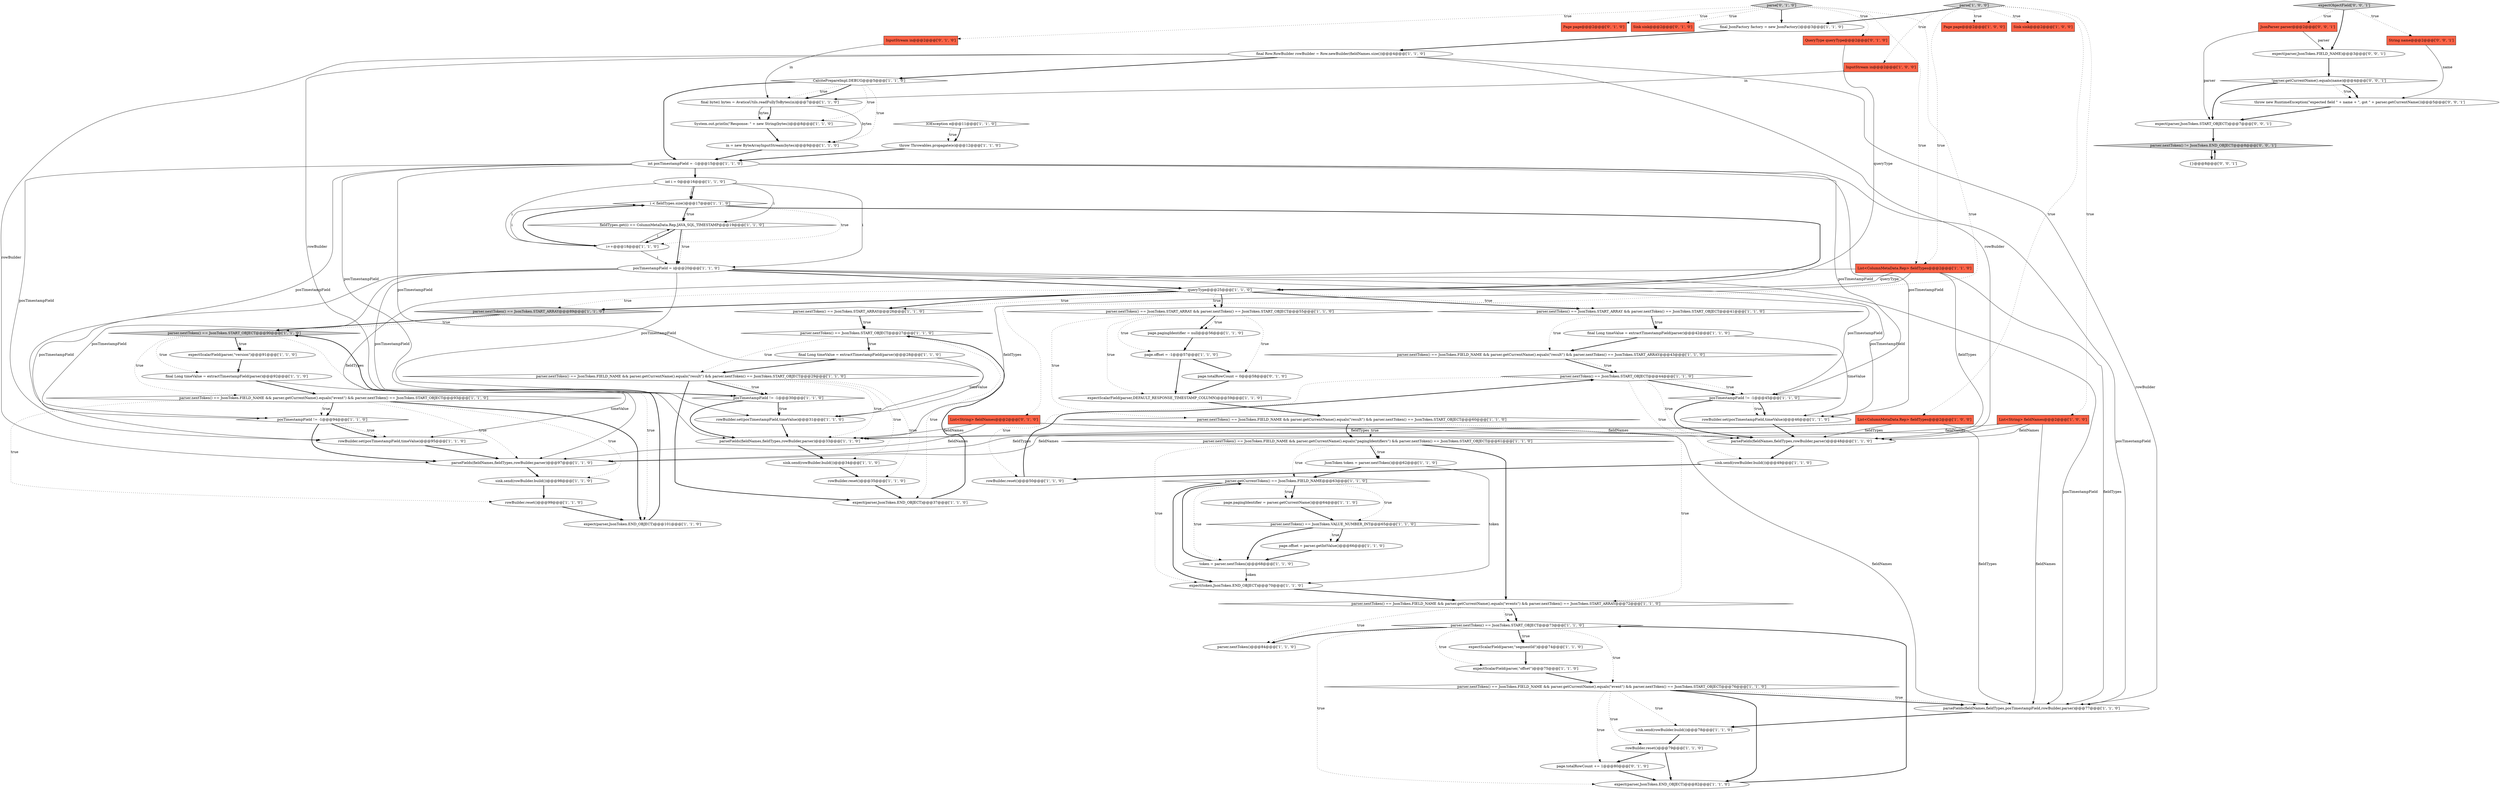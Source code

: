digraph {
79 [style = filled, label = "QueryType queryType@@@2@@@['0', '1', '0']", fillcolor = tomato, shape = box image = "AAA0AAABBB2BBB"];
36 [style = filled, label = "final Long timeValue = extractTimestampField(parser)@@@92@@@['1', '1', '0']", fillcolor = white, shape = ellipse image = "AAA0AAABBB1BBB"];
61 [style = filled, label = "parser.nextToken() == JsonToken.START_OBJECT@@@73@@@['1', '1', '0']", fillcolor = white, shape = diamond image = "AAA0AAABBB1BBB"];
65 [style = filled, label = "rowBuilder.set(posTimestampField,timeValue)@@@31@@@['1', '1', '0']", fillcolor = white, shape = ellipse image = "AAA0AAABBB1BBB"];
23 [style = filled, label = "parseFields(fieldNames,fieldTypes,rowBuilder,parser)@@@48@@@['1', '1', '0']", fillcolor = white, shape = ellipse image = "AAA0AAABBB1BBB"];
48 [style = filled, label = "IOException e@@@11@@@['1', '1', '0']", fillcolor = white, shape = diamond image = "AAA0AAABBB1BBB"];
62 [style = filled, label = "parser.nextToken() == JsonToken.FIELD_NAME && parser.getCurrentName().equals(\"event\") && parser.nextToken() == JsonToken.START_OBJECT@@@76@@@['1', '1', '0']", fillcolor = white, shape = diamond image = "AAA0AAABBB1BBB"];
16 [style = filled, label = "List<String> fieldNames@@@2@@@['1', '0', '0']", fillcolor = tomato, shape = box image = "AAA0AAABBB1BBB"];
30 [style = filled, label = "parseFields(fieldNames,fieldTypes,rowBuilder,parser)@@@97@@@['1', '1', '0']", fillcolor = white, shape = ellipse image = "AAA0AAABBB1BBB"];
54 [style = filled, label = "int posTimestampField = -1@@@15@@@['1', '1', '0']", fillcolor = white, shape = ellipse image = "AAA0AAABBB1BBB"];
28 [style = filled, label = "sink.send(rowBuilder.build())@@@34@@@['1', '1', '0']", fillcolor = white, shape = ellipse image = "AAA0AAABBB1BBB"];
91 [style = filled, label = "JsonParser parser@@@2@@@['0', '0', '1']", fillcolor = tomato, shape = box image = "AAA0AAABBB3BBB"];
6 [style = filled, label = "Page page@@@2@@@['1', '0', '0']", fillcolor = tomato, shape = box image = "AAA0AAABBB1BBB"];
75 [style = filled, label = "List<String> fieldNames@@@2@@@['0', '1', '0']", fillcolor = tomato, shape = box image = "AAA0AAABBB2BBB"];
83 [style = filled, label = "!parser.getCurrentName().equals(name)@@@4@@@['0', '0', '1']", fillcolor = white, shape = diamond image = "AAA0AAABBB3BBB"];
73 [style = filled, label = "page.pagingIdentifier = parser.getCurrentName()@@@64@@@['1', '1', '0']", fillcolor = white, shape = ellipse image = "AAA0AAABBB1BBB"];
9 [style = filled, label = "posTimestampField != -1@@@45@@@['1', '1', '0']", fillcolor = white, shape = diamond image = "AAA0AAABBB1BBB"];
43 [style = filled, label = "rowBuilder.reset()@@@99@@@['1', '1', '0']", fillcolor = white, shape = ellipse image = "AAA0AAABBB1BBB"];
53 [style = filled, label = "expectScalarField(parser,DEFAULT_RESPONSE_TIMESTAMP_COLUMN)@@@59@@@['1', '1', '0']", fillcolor = white, shape = ellipse image = "AAA0AAABBB1BBB"];
42 [style = filled, label = "parser.nextToken() == JsonToken.START_ARRAY && parser.nextToken() == JsonToken.START_OBJECT@@@41@@@['1', '1', '0']", fillcolor = white, shape = diamond image = "AAA0AAABBB1BBB"];
33 [style = filled, label = "expect(token,JsonToken.END_OBJECT)@@@70@@@['1', '1', '0']", fillcolor = white, shape = ellipse image = "AAA0AAABBB1BBB"];
46 [style = filled, label = "expectScalarField(parser,\"offset\")@@@75@@@['1', '1', '0']", fillcolor = white, shape = ellipse image = "AAA0AAABBB1BBB"];
70 [style = filled, label = "expectScalarField(parser,\"version\")@@@91@@@['1', '1', '0']", fillcolor = white, shape = ellipse image = "AAA0AAABBB1BBB"];
11 [style = filled, label = "rowBuilder.set(posTimestampField,timeValue)@@@46@@@['1', '1', '0']", fillcolor = white, shape = ellipse image = "AAA0AAABBB1BBB"];
3 [style = filled, label = "InputStream in@@@2@@@['1', '0', '0']", fillcolor = tomato, shape = box image = "AAA0AAABBB1BBB"];
89 [style = filled, label = "expect(parser,JsonToken.START_OBJECT)@@@7@@@['0', '0', '1']", fillcolor = white, shape = ellipse image = "AAA0AAABBB3BBB"];
5 [style = filled, label = "expect(parser,JsonToken.END_OBJECT)@@@37@@@['1', '1', '0']", fillcolor = white, shape = ellipse image = "AAA0AAABBB1BBB"];
85 [style = filled, label = "parser.nextToken() != JsonToken.END_OBJECT@@@8@@@['0', '0', '1']", fillcolor = lightgray, shape = diamond image = "AAA0AAABBB3BBB"];
67 [style = filled, label = "sink.send(rowBuilder.build())@@@49@@@['1', '1', '0']", fillcolor = white, shape = ellipse image = "AAA0AAABBB1BBB"];
74 [style = filled, label = "parseFields(fieldNames,fieldTypes,posTimestampField,rowBuilder,parser)@@@77@@@['1', '1', '0']", fillcolor = white, shape = ellipse image = "AAA0AAABBB1BBB"];
44 [style = filled, label = "parser.nextToken() == JsonToken.FIELD_NAME && parser.getCurrentName().equals(\"event\") && parser.nextToken() == JsonToken.START_OBJECT@@@93@@@['1', '1', '0']", fillcolor = white, shape = diamond image = "AAA0AAABBB1BBB"];
34 [style = filled, label = "Sink sink@@@2@@@['1', '0', '0']", fillcolor = tomato, shape = box image = "AAA0AAABBB1BBB"];
25 [style = filled, label = "throw Throwables.propagate(e)@@@12@@@['1', '1', '0']", fillcolor = white, shape = ellipse image = "AAA0AAABBB1BBB"];
31 [style = filled, label = "page.pagingIdentifier = null@@@56@@@['1', '1', '0']", fillcolor = white, shape = ellipse image = "AAA0AAABBB1BBB"];
4 [style = filled, label = "final Long timeValue = extractTimestampField(parser)@@@28@@@['1', '1', '0']", fillcolor = white, shape = ellipse image = "AAA0AAABBB1BBB"];
38 [style = filled, label = "final byte(( bytes = AvaticaUtils.readFullyToBytes(in)@@@7@@@['1', '1', '0']", fillcolor = white, shape = ellipse image = "AAA0AAABBB1BBB"];
40 [style = filled, label = "i < fieldTypes.size()@@@17@@@['1', '1', '0']", fillcolor = white, shape = diamond image = "AAA0AAABBB1BBB"];
77 [style = filled, label = "parse['0', '1', '0']", fillcolor = lightgray, shape = diamond image = "AAA0AAABBB2BBB"];
26 [style = filled, label = "expect(parser,JsonToken.END_OBJECT)@@@101@@@['1', '1', '0']", fillcolor = white, shape = ellipse image = "AAA0AAABBB1BBB"];
39 [style = filled, label = "rowBuilder.reset()@@@50@@@['1', '1', '0']", fillcolor = white, shape = ellipse image = "AAA0AAABBB1BBB"];
69 [style = filled, label = "posTimestampField = i@@@20@@@['1', '1', '0']", fillcolor = white, shape = ellipse image = "AAA0AAABBB1BBB"];
1 [style = filled, label = "CalcitePrepareImpl.DEBUG@@@5@@@['1', '1', '0']", fillcolor = white, shape = diamond image = "AAA0AAABBB1BBB"];
71 [style = filled, label = "parser.nextToken() == JsonToken.FIELD_NAME && parser.getCurrentName().equals(\"result\") && parser.nextToken() == JsonToken.START_ARRAY@@@43@@@['1', '1', '0']", fillcolor = white, shape = diamond image = "AAA0AAABBB1BBB"];
81 [style = filled, label = "Page page@@@2@@@['0', '1', '0']", fillcolor = tomato, shape = box image = "AAA0AAABBB2BBB"];
82 [style = filled, label = "page.totalRowCount += 1@@@80@@@['0', '1', '0']", fillcolor = white, shape = ellipse image = "AAA1AAABBB2BBB"];
56 [style = filled, label = "fieldTypes.get(i) == ColumnMetaData.Rep.JAVA_SQL_TIMESTAMP@@@19@@@['1', '1', '0']", fillcolor = white, shape = diamond image = "AAA0AAABBB1BBB"];
50 [style = filled, label = "parser.nextToken() == JsonToken.FIELD_NAME && parser.getCurrentName().equals(\"result\") && parser.nextToken() == JsonToken.START_OBJECT@@@60@@@['1', '1', '0']", fillcolor = white, shape = diamond image = "AAA0AAABBB1BBB"];
20 [style = filled, label = "List<ColumnMetaData.Rep> fieldTypes@@@2@@@['1', '0', '0']", fillcolor = tomato, shape = box image = "AAA0AAABBB1BBB"];
59 [style = filled, label = "parseFields(fieldNames,fieldTypes,rowBuilder,parser)@@@33@@@['1', '1', '0']", fillcolor = white, shape = ellipse image = "AAA0AAABBB1BBB"];
68 [style = filled, label = "List<ColumnMetaData.Rep> fieldTypes@@@2@@@['1', '1', '0']", fillcolor = tomato, shape = box image = "AAA0AAABBB1BBB"];
32 [style = filled, label = "posTimestampField != -1@@@94@@@['1', '1', '0']", fillcolor = white, shape = diamond image = "AAA0AAABBB1BBB"];
88 [style = filled, label = "expect(parser,JsonToken.FIELD_NAME)@@@3@@@['0', '0', '1']", fillcolor = white, shape = ellipse image = "AAA0AAABBB3BBB"];
76 [style = filled, label = "page.totalRowCount = 0@@@58@@@['0', '1', '0']", fillcolor = white, shape = ellipse image = "AAA1AAABBB2BBB"];
22 [style = filled, label = "parser.nextToken()@@@84@@@['1', '1', '0']", fillcolor = white, shape = ellipse image = "AAA0AAABBB1BBB"];
57 [style = filled, label = "page.offset = -1@@@57@@@['1', '1', '0']", fillcolor = white, shape = ellipse image = "AAA0AAABBB1BBB"];
0 [style = filled, label = "parser.getCurrentToken() == JsonToken.FIELD_NAME@@@63@@@['1', '1', '0']", fillcolor = white, shape = diamond image = "AAA0AAABBB1BBB"];
27 [style = filled, label = "parser.nextToken() == JsonToken.VALUE_NUMBER_INT@@@65@@@['1', '1', '0']", fillcolor = white, shape = diamond image = "AAA0AAABBB1BBB"];
17 [style = filled, label = "expect(parser,JsonToken.END_OBJECT)@@@82@@@['1', '1', '0']", fillcolor = white, shape = ellipse image = "AAA0AAABBB1BBB"];
2 [style = filled, label = "rowBuilder.reset()@@@79@@@['1', '1', '0']", fillcolor = white, shape = ellipse image = "AAA0AAABBB1BBB"];
63 [style = filled, label = "queryType@@@25@@@['1', '1', '0']", fillcolor = white, shape = diamond image = "AAA0AAABBB1BBB"];
58 [style = filled, label = "page.offset = parser.getIntValue()@@@66@@@['1', '1', '0']", fillcolor = white, shape = ellipse image = "AAA0AAABBB1BBB"];
90 [style = filled, label = "{}@@@8@@@['0', '0', '1']", fillcolor = white, shape = ellipse image = "AAA0AAABBB3BBB"];
19 [style = filled, label = "final Row.RowBuilder rowBuilder = Row.newBuilder(fieldNames.size())@@@4@@@['1', '1', '0']", fillcolor = white, shape = ellipse image = "AAA0AAABBB1BBB"];
41 [style = filled, label = "parser.nextToken() == JsonToken.FIELD_NAME && parser.getCurrentName().equals(\"pagingIdentifiers\") && parser.nextToken() == JsonToken.START_OBJECT@@@61@@@['1', '1', '0']", fillcolor = white, shape = diamond image = "AAA0AAABBB1BBB"];
87 [style = filled, label = "throw new RuntimeException(\"expected field \" + name + \", got \" + parser.getCurrentName())@@@5@@@['0', '0', '1']", fillcolor = white, shape = ellipse image = "AAA0AAABBB3BBB"];
47 [style = filled, label = "token = parser.nextToken()@@@68@@@['1', '1', '0']", fillcolor = white, shape = ellipse image = "AAA0AAABBB1BBB"];
52 [style = filled, label = "sink.send(rowBuilder.build())@@@78@@@['1', '1', '0']", fillcolor = white, shape = ellipse image = "AAA0AAABBB1BBB"];
45 [style = filled, label = "parse['1', '0', '0']", fillcolor = lightgray, shape = diamond image = "AAA0AAABBB1BBB"];
24 [style = filled, label = "System.out.println(\"Response: \" + new String(bytes))@@@8@@@['1', '1', '0']", fillcolor = white, shape = ellipse image = "AAA0AAABBB1BBB"];
64 [style = filled, label = "posTimestampField != -1@@@30@@@['1', '1', '0']", fillcolor = white, shape = diamond image = "AAA0AAABBB1BBB"];
51 [style = filled, label = "parser.nextToken() == JsonToken.START_ARRAY@@@89@@@['1', '1', '0']", fillcolor = lightgray, shape = diamond image = "AAA0AAABBB1BBB"];
21 [style = filled, label = "parser.nextToken() == JsonToken.START_OBJECT@@@44@@@['1', '1', '0']", fillcolor = white, shape = diamond image = "AAA0AAABBB1BBB"];
7 [style = filled, label = "expectScalarField(parser,\"segmentId\")@@@74@@@['1', '1', '0']", fillcolor = white, shape = ellipse image = "AAA0AAABBB1BBB"];
80 [style = filled, label = "InputStream in@@@2@@@['0', '1', '0']", fillcolor = tomato, shape = box image = "AAA0AAABBB2BBB"];
13 [style = filled, label = "i++@@@18@@@['1', '1', '0']", fillcolor = white, shape = ellipse image = "AAA0AAABBB1BBB"];
66 [style = filled, label = "final Long timeValue = extractTimestampField(parser)@@@42@@@['1', '1', '0']", fillcolor = white, shape = ellipse image = "AAA0AAABBB1BBB"];
37 [style = filled, label = "parser.nextToken() == JsonToken.FIELD_NAME && parser.getCurrentName().equals(\"events\") && parser.nextToken() == JsonToken.START_ARRAY@@@72@@@['1', '1', '0']", fillcolor = white, shape = diamond image = "AAA0AAABBB1BBB"];
72 [style = filled, label = "parser.nextToken() == JsonToken.START_OBJECT@@@90@@@['1', '1', '0']", fillcolor = lightgray, shape = diamond image = "AAA0AAABBB1BBB"];
8 [style = filled, label = "parser.nextToken() == JsonToken.START_ARRAY@@@26@@@['1', '1', '0']", fillcolor = white, shape = diamond image = "AAA0AAABBB1BBB"];
12 [style = filled, label = "int i = 0@@@16@@@['1', '1', '0']", fillcolor = white, shape = ellipse image = "AAA0AAABBB1BBB"];
49 [style = filled, label = "parser.nextToken() == JsonToken.START_OBJECT@@@27@@@['1', '1', '0']", fillcolor = white, shape = diamond image = "AAA0AAABBB1BBB"];
84 [style = filled, label = "String name@@@2@@@['0', '0', '1']", fillcolor = tomato, shape = box image = "AAA0AAABBB3BBB"];
78 [style = filled, label = "Sink sink@@@2@@@['0', '1', '0']", fillcolor = tomato, shape = box image = "AAA0AAABBB2BBB"];
15 [style = filled, label = "parser.nextToken() == JsonToken.START_ARRAY && parser.nextToken() == JsonToken.START_OBJECT@@@55@@@['1', '1', '0']", fillcolor = white, shape = diamond image = "AAA0AAABBB1BBB"];
55 [style = filled, label = "rowBuilder.reset()@@@35@@@['1', '1', '0']", fillcolor = white, shape = ellipse image = "AAA0AAABBB1BBB"];
10 [style = filled, label = "sink.send(rowBuilder.build())@@@98@@@['1', '1', '0']", fillcolor = white, shape = ellipse image = "AAA0AAABBB1BBB"];
18 [style = filled, label = "final JsonFactory factory = new JsonFactory()@@@3@@@['1', '1', '0']", fillcolor = white, shape = ellipse image = "AAA0AAABBB1BBB"];
86 [style = filled, label = "expectObjectField['0', '0', '1']", fillcolor = lightgray, shape = diamond image = "AAA0AAABBB3BBB"];
29 [style = filled, label = "rowBuilder.set(posTimestampField,timeValue)@@@95@@@['1', '1', '0']", fillcolor = white, shape = ellipse image = "AAA0AAABBB1BBB"];
35 [style = filled, label = "parser.nextToken() == JsonToken.FIELD_NAME && parser.getCurrentName().equals(\"result\") && parser.nextToken() == JsonToken.START_OBJECT@@@29@@@['1', '1', '0']", fillcolor = white, shape = diamond image = "AAA0AAABBB1BBB"];
14 [style = filled, label = "JsonToken token = parser.nextToken()@@@62@@@['1', '1', '0']", fillcolor = white, shape = ellipse image = "AAA0AAABBB1BBB"];
60 [style = filled, label = "in = new ByteArrayInputStream(bytes)@@@9@@@['1', '1', '0']", fillcolor = white, shape = ellipse image = "AAA0AAABBB1BBB"];
69->63 [style = bold, label=""];
54->32 [style = solid, label="posTimestampField"];
14->33 [style = solid, label="token"];
51->72 [style = bold, label=""];
41->14 [style = dotted, label="true"];
77->68 [style = dotted, label="true"];
62->74 [style = bold, label=""];
62->17 [style = bold, label=""];
13->69 [style = solid, label="i"];
68->74 [style = solid, label="fieldTypes"];
44->43 [style = dotted, label="true"];
89->85 [style = bold, label=""];
63->51 [style = dotted, label="true"];
44->30 [style = dotted, label="true"];
47->0 [style = bold, label=""];
44->10 [style = dotted, label="true"];
61->7 [style = dotted, label="true"];
20->74 [style = solid, label="fieldTypes"];
14->0 [style = bold, label=""];
86->91 [style = dotted, label="true"];
91->89 [style = solid, label="parser"];
44->32 [style = dotted, label="true"];
49->5 [style = dotted, label="true"];
2->17 [style = bold, label=""];
41->33 [style = dotted, label="true"];
58->47 [style = bold, label=""];
49->35 [style = dotted, label="true"];
69->65 [style = solid, label="posTimestampField"];
45->6 [style = dotted, label="true"];
84->87 [style = solid, label="name"];
40->56 [style = bold, label=""];
1->24 [style = dotted, label="true"];
11->23 [style = bold, label=""];
32->29 [style = dotted, label="true"];
54->9 [style = solid, label="posTimestampField"];
45->16 [style = dotted, label="true"];
3->38 [style = solid, label="in"];
64->65 [style = bold, label=""];
54->65 [style = solid, label="posTimestampField"];
51->72 [style = dotted, label="true"];
0->47 [style = dotted, label="true"];
35->55 [style = dotted, label="true"];
63->8 [style = bold, label=""];
62->2 [style = dotted, label="true"];
24->60 [style = bold, label=""];
71->21 [style = bold, label=""];
48->25 [style = bold, label=""];
73->27 [style = bold, label=""];
13->56 [style = solid, label="i"];
63->15 [style = bold, label=""];
67->39 [style = bold, label=""];
61->22 [style = bold, label=""];
82->17 [style = bold, label=""];
50->41 [style = dotted, label="true"];
15->50 [style = dotted, label="true"];
12->69 [style = solid, label="i"];
38->60 [style = solid, label="bytes"];
72->44 [style = dotted, label="true"];
12->56 [style = solid, label="i"];
15->76 [style = dotted, label="true"];
85->90 [style = bold, label=""];
61->62 [style = dotted, label="true"];
49->4 [style = bold, label=""];
47->33 [style = solid, label="token"];
87->89 [style = bold, label=""];
20->30 [style = solid, label="fieldTypes"];
9->11 [style = dotted, label="true"];
69->11 [style = solid, label="posTimestampField"];
15->31 [style = bold, label=""];
26->72 [style = bold, label=""];
72->36 [style = dotted, label="true"];
75->59 [style = solid, label="fieldNames"];
27->58 [style = dotted, label="true"];
55->5 [style = bold, label=""];
83->89 [style = bold, label=""];
86->84 [style = dotted, label="true"];
7->46 [style = bold, label=""];
38->24 [style = bold, label=""];
33->37 [style = bold, label=""];
49->4 [style = dotted, label="true"];
15->53 [style = dotted, label="true"];
57->76 [style = bold, label=""];
19->74 [style = solid, label="rowBuilder"];
35->28 [style = dotted, label="true"];
63->15 [style = dotted, label="true"];
45->68 [style = dotted, label="true"];
45->20 [style = dotted, label="true"];
62->52 [style = dotted, label="true"];
35->5 [style = bold, label=""];
28->55 [style = bold, label=""];
1->38 [style = dotted, label="true"];
83->87 [style = dotted, label="true"];
88->83 [style = bold, label=""];
40->13 [style = dotted, label="true"];
66->71 [style = bold, label=""];
77->80 [style = dotted, label="true"];
1->54 [style = bold, label=""];
63->42 [style = bold, label=""];
36->29 [style = solid, label="timeValue"];
63->51 [style = bold, label=""];
8->49 [style = bold, label=""];
21->67 [style = dotted, label="true"];
72->26 [style = dotted, label="true"];
32->29 [style = bold, label=""];
20->23 [style = solid, label="fieldTypes"];
53->50 [style = bold, label=""];
41->14 [style = bold, label=""];
42->66 [style = dotted, label="true"];
77->75 [style = dotted, label="true"];
5->49 [style = bold, label=""];
77->18 [style = bold, label=""];
35->59 [style = dotted, label="true"];
35->64 [style = bold, label=""];
4->65 [style = solid, label="timeValue"];
54->29 [style = solid, label="posTimestampField"];
63->8 [style = dotted, label="true"];
13->40 [style = solid, label="i"];
69->29 [style = solid, label="posTimestampField"];
2->82 [style = bold, label=""];
64->65 [style = dotted, label="true"];
68->63 [style = solid, label="queryType"];
41->37 [style = bold, label=""];
50->41 [style = bold, label=""];
50->37 [style = dotted, label="true"];
21->9 [style = dotted, label="true"];
69->74 [style = solid, label="posTimestampField"];
60->54 [style = bold, label=""];
75->23 [style = solid, label="fieldNames"];
27->47 [style = bold, label=""];
37->61 [style = bold, label=""];
4->35 [style = bold, label=""];
8->49 [style = dotted, label="true"];
56->69 [style = dotted, label="true"];
54->74 [style = solid, label="posTimestampField"];
83->87 [style = bold, label=""];
21->23 [style = dotted, label="true"];
45->3 [style = dotted, label="true"];
27->58 [style = bold, label=""];
54->64 [style = solid, label="posTimestampField"];
77->81 [style = dotted, label="true"];
21->39 [style = dotted, label="true"];
72->70 [style = dotted, label="true"];
56->13 [style = bold, label=""];
35->64 [style = dotted, label="true"];
38->24 [style = solid, label="bytes"];
41->0 [style = dotted, label="true"];
77->78 [style = dotted, label="true"];
54->11 [style = solid, label="posTimestampField"];
23->67 [style = bold, label=""];
79->63 [style = solid, label="queryType"];
12->40 [style = solid, label="i"];
70->36 [style = bold, label=""];
16->30 [style = solid, label="fieldNames"];
69->32 [style = solid, label="posTimestampField"];
36->44 [style = bold, label=""];
65->59 [style = bold, label=""];
16->59 [style = solid, label="fieldNames"];
66->11 [style = solid, label="timeValue"];
45->18 [style = bold, label=""];
0->73 [style = dotted, label="true"];
21->9 [style = bold, label=""];
59->28 [style = bold, label=""];
1->60 [style = dotted, label="true"];
91->88 [style = solid, label="parser"];
25->54 [style = bold, label=""];
44->26 [style = bold, label=""];
31->57 [style = bold, label=""];
29->30 [style = bold, label=""];
80->38 [style = solid, label="in"];
63->42 [style = dotted, label="true"];
15->57 [style = dotted, label="true"];
71->21 [style = dotted, label="true"];
75->74 [style = solid, label="fieldNames"];
40->56 [style = dotted, label="true"];
0->33 [style = bold, label=""];
69->64 [style = solid, label="posTimestampField"];
56->69 [style = bold, label=""];
9->11 [style = bold, label=""];
19->1 [style = bold, label=""];
64->59 [style = bold, label=""];
19->30 [style = solid, label="rowBuilder"];
42->66 [style = bold, label=""];
0->73 [style = bold, label=""];
86->88 [style = bold, label=""];
12->13 [style = solid, label="i"];
20->59 [style = solid, label="fieldTypes"];
61->46 [style = dotted, label="true"];
19->59 [style = solid, label="rowBuilder"];
76->53 [style = bold, label=""];
44->32 [style = bold, label=""];
45->34 [style = dotted, label="true"];
52->2 [style = bold, label=""];
39->21 [style = bold, label=""];
30->10 [style = bold, label=""];
13->40 [style = bold, label=""];
54->12 [style = bold, label=""];
57->53 [style = bold, label=""];
17->61 [style = bold, label=""];
15->31 [style = dotted, label="true"];
46->62 [style = bold, label=""];
68->30 [style = solid, label="fieldTypes"];
48->25 [style = dotted, label="true"];
42->71 [style = dotted, label="true"];
37->61 [style = dotted, label="true"];
19->23 [style = solid, label="rowBuilder"];
37->22 [style = dotted, label="true"];
18->19 [style = bold, label=""];
90->85 [style = bold, label=""];
62->74 [style = dotted, label="true"];
0->27 [style = dotted, label="true"];
75->30 [style = solid, label="fieldNames"];
72->70 [style = bold, label=""];
16->23 [style = solid, label="fieldNames"];
10->43 [style = bold, label=""];
62->82 [style = dotted, label="true"];
69->9 [style = solid, label="posTimestampField"];
16->74 [style = solid, label="fieldNames"];
40->63 [style = bold, label=""];
1->38 [style = bold, label=""];
9->23 [style = bold, label=""];
32->30 [style = bold, label=""];
43->26 [style = bold, label=""];
61->7 [style = bold, label=""];
74->52 [style = bold, label=""];
61->17 [style = dotted, label="true"];
68->23 [style = solid, label="fieldTypes"];
68->59 [style = solid, label="fieldTypes"];
77->79 [style = dotted, label="true"];
12->40 [style = bold, label=""];
}
